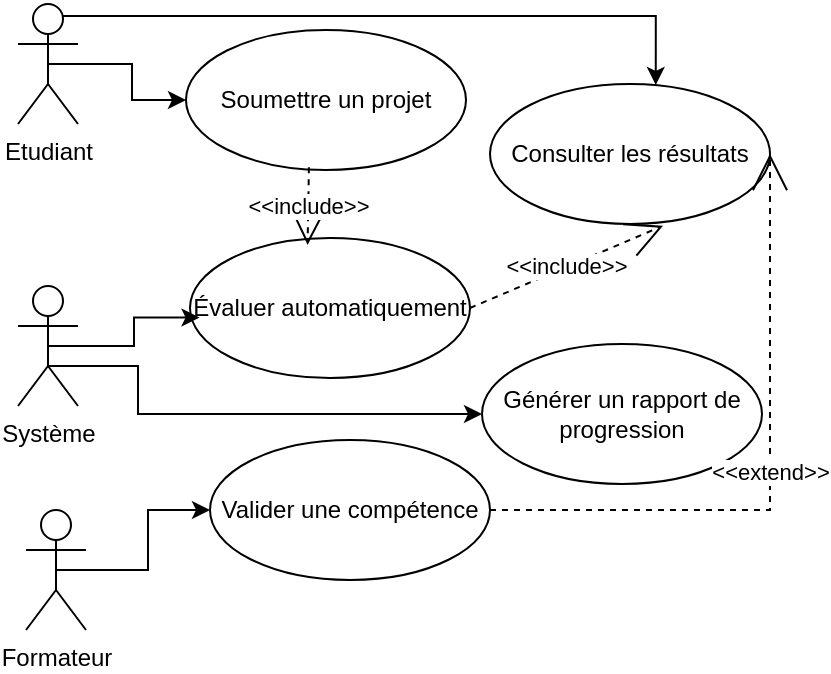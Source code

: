 <mxfile version="28.1.0">
  <diagram name="Page-1" id="CL4NqByKAbxEbBrcqaoR">
    <mxGraphModel dx="1141" dy="646" grid="1" gridSize="10" guides="1" tooltips="1" connect="1" arrows="1" fold="1" page="1" pageScale="1" pageWidth="827" pageHeight="1169" math="0" shadow="0">
      <root>
        <object label="" Etudiant="" id="0">
          <mxCell />
        </object>
        <mxCell id="1" parent="0" />
        <mxCell id="xggS5VsJ9kBAOA8I4eNx-1" value="Etudiant" style="shape=umlActor;verticalLabelPosition=bottom;verticalAlign=top;html=1;" parent="1" vertex="1">
          <mxGeometry x="90" y="272" width="30" height="60" as="geometry" />
        </mxCell>
        <mxCell id="xggS5VsJ9kBAOA8I4eNx-2" value="Système" style="shape=umlActor;verticalLabelPosition=bottom;verticalAlign=top;html=1;" parent="1" vertex="1">
          <mxGeometry x="90" y="413" width="30" height="60" as="geometry" />
        </mxCell>
        <mxCell id="xggS5VsJ9kBAOA8I4eNx-3" value="Formateur" style="shape=umlActor;verticalLabelPosition=bottom;verticalAlign=top;html=1;" parent="1" vertex="1">
          <mxGeometry x="94" y="525" width="30" height="60" as="geometry" />
        </mxCell>
        <mxCell id="xggS5VsJ9kBAOA8I4eNx-6" value="Soumettre un projet" style="ellipse;whiteSpace=wrap;html=1;" parent="1" vertex="1">
          <mxGeometry x="174" y="285" width="140" height="70" as="geometry" />
        </mxCell>
        <mxCell id="xggS5VsJ9kBAOA8I4eNx-7" value="Évaluer automatiquement" style="ellipse;whiteSpace=wrap;html=1;" parent="1" vertex="1">
          <mxGeometry x="176" y="389" width="140" height="70" as="geometry" />
        </mxCell>
        <mxCell id="xggS5VsJ9kBAOA8I4eNx-8" value="Valider une compétence" style="ellipse;whiteSpace=wrap;html=1;" parent="1" vertex="1">
          <mxGeometry x="186" y="490" width="140" height="70" as="geometry" />
        </mxCell>
        <mxCell id="xggS5VsJ9kBAOA8I4eNx-9" value="Consulter les résultats" style="ellipse;whiteSpace=wrap;html=1;" parent="1" vertex="1">
          <mxGeometry x="326" y="312" width="140" height="70" as="geometry" />
        </mxCell>
        <mxCell id="xggS5VsJ9kBAOA8I4eNx-10" value="Générer un rapport de progression" style="ellipse;whiteSpace=wrap;html=1;" parent="1" vertex="1">
          <mxGeometry x="322" y="442" width="140" height="70" as="geometry" />
        </mxCell>
        <mxCell id="xggS5VsJ9kBAOA8I4eNx-13" style="edgeStyle=orthogonalEdgeStyle;rounded=0;orthogonalLoop=1;jettySize=auto;html=1;exitX=0.5;exitY=0.5;exitDx=0;exitDy=0;exitPerimeter=0;entryX=0.034;entryY=0.568;entryDx=0;entryDy=0;entryPerimeter=0;" parent="1" source="xggS5VsJ9kBAOA8I4eNx-2" target="xggS5VsJ9kBAOA8I4eNx-7" edge="1">
          <mxGeometry relative="1" as="geometry" />
        </mxCell>
        <mxCell id="xggS5VsJ9kBAOA8I4eNx-14" style="edgeStyle=orthogonalEdgeStyle;rounded=0;orthogonalLoop=1;jettySize=auto;html=1;exitX=0.5;exitY=0.5;exitDx=0;exitDy=0;exitPerimeter=0;entryX=0;entryY=0.5;entryDx=0;entryDy=0;" parent="1" source="xggS5VsJ9kBAOA8I4eNx-1" target="xggS5VsJ9kBAOA8I4eNx-6" edge="1">
          <mxGeometry relative="1" as="geometry" />
        </mxCell>
        <mxCell id="xggS5VsJ9kBAOA8I4eNx-15" style="edgeStyle=orthogonalEdgeStyle;rounded=0;orthogonalLoop=1;jettySize=auto;html=1;exitX=0.5;exitY=0.5;exitDx=0;exitDy=0;exitPerimeter=0;" parent="1" source="xggS5VsJ9kBAOA8I4eNx-3" target="xggS5VsJ9kBAOA8I4eNx-8" edge="1">
          <mxGeometry relative="1" as="geometry" />
        </mxCell>
        <mxCell id="caCbFTeOiD1S4zZy4s62-1" style="edgeStyle=orthogonalEdgeStyle;rounded=0;orthogonalLoop=1;jettySize=auto;html=1;exitX=0.5;exitY=0.5;exitDx=0;exitDy=0;exitPerimeter=0;" edge="1" parent="1" target="xggS5VsJ9kBAOA8I4eNx-10">
          <mxGeometry relative="1" as="geometry">
            <mxPoint x="104.48" y="453" as="sourcePoint" />
            <mxPoint x="499.48" y="393" as="targetPoint" />
            <Array as="points">
              <mxPoint x="150" y="453" />
              <mxPoint x="150" y="477" />
            </Array>
          </mxGeometry>
        </mxCell>
        <mxCell id="caCbFTeOiD1S4zZy4s62-2" style="edgeStyle=orthogonalEdgeStyle;rounded=0;orthogonalLoop=1;jettySize=auto;html=1;exitX=0.75;exitY=0.1;exitDx=0;exitDy=0;exitPerimeter=0;entryX=0.592;entryY=0.007;entryDx=0;entryDy=0;entryPerimeter=0;" edge="1" parent="1" source="xggS5VsJ9kBAOA8I4eNx-1" target="xggS5VsJ9kBAOA8I4eNx-9">
          <mxGeometry relative="1" as="geometry">
            <mxPoint x="120" y="282.0" as="sourcePoint" />
            <mxPoint x="410" y="302.0" as="targetPoint" />
          </mxGeometry>
        </mxCell>
        <mxCell id="caCbFTeOiD1S4zZy4s62-3" value="&amp;lt;&amp;lt;include&amp;gt;&amp;gt;" style="endArrow=open;endSize=16;endFill=0;html=1;rounded=0;exitX=0.439;exitY=0.981;exitDx=0;exitDy=0;exitPerimeter=0;entryX=0.42;entryY=0.05;entryDx=0;entryDy=0;entryPerimeter=0;dashed=1;" edge="1" parent="1" source="xggS5VsJ9kBAOA8I4eNx-6" target="xggS5VsJ9kBAOA8I4eNx-7">
          <mxGeometry width="160" relative="1" as="geometry">
            <mxPoint x="190" y="412" as="sourcePoint" />
            <mxPoint x="350" y="412" as="targetPoint" />
          </mxGeometry>
        </mxCell>
        <mxCell id="caCbFTeOiD1S4zZy4s62-4" value="&amp;lt;&amp;lt;include&amp;gt;&amp;gt;" style="endArrow=open;endSize=16;endFill=0;html=1;rounded=0;entryX=0.618;entryY=1.013;entryDx=0;entryDy=0;entryPerimeter=0;exitX=1;exitY=0.5;exitDx=0;exitDy=0;dashed=1;" edge="1" parent="1" source="xggS5VsJ9kBAOA8I4eNx-7" target="xggS5VsJ9kBAOA8I4eNx-9">
          <mxGeometry width="160" relative="1" as="geometry">
            <mxPoint x="190" y="412" as="sourcePoint" />
            <mxPoint x="350" y="412" as="targetPoint" />
          </mxGeometry>
        </mxCell>
        <mxCell id="caCbFTeOiD1S4zZy4s62-5" value="&amp;lt;&amp;lt;extend&amp;gt;&amp;gt;" style="endArrow=open;endSize=16;endFill=0;html=1;rounded=0;exitX=1;exitY=0.5;exitDx=0;exitDy=0;entryX=1;entryY=0.5;entryDx=0;entryDy=0;dashed=1;" edge="1" parent="1" source="xggS5VsJ9kBAOA8I4eNx-8" target="xggS5VsJ9kBAOA8I4eNx-9">
          <mxGeometry width="160" relative="1" as="geometry">
            <mxPoint x="210" y="582" as="sourcePoint" />
            <mxPoint x="370" y="582" as="targetPoint" />
            <Array as="points">
              <mxPoint x="466" y="525" />
            </Array>
          </mxGeometry>
        </mxCell>
      </root>
    </mxGraphModel>
  </diagram>
</mxfile>

